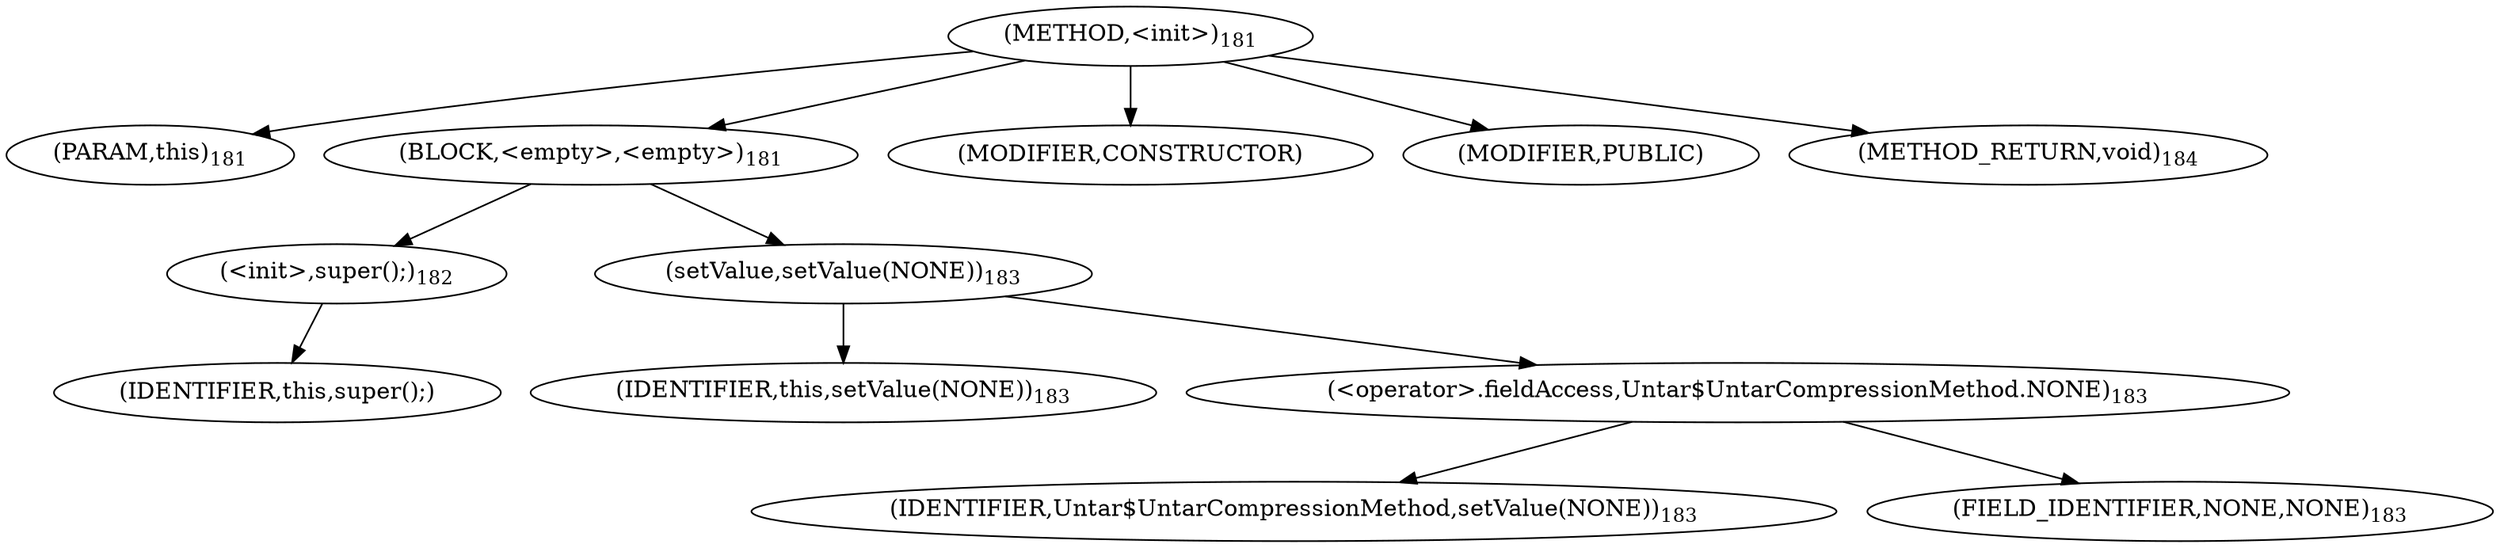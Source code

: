 digraph "&lt;init&gt;" {  
"176" [label = <(METHOD,&lt;init&gt;)<SUB>181</SUB>> ]
"14" [label = <(PARAM,this)<SUB>181</SUB>> ]
"177" [label = <(BLOCK,&lt;empty&gt;,&lt;empty&gt;)<SUB>181</SUB>> ]
"178" [label = <(&lt;init&gt;,super();)<SUB>182</SUB>> ]
"13" [label = <(IDENTIFIER,this,super();)> ]
"179" [label = <(setValue,setValue(NONE))<SUB>183</SUB>> ]
"15" [label = <(IDENTIFIER,this,setValue(NONE))<SUB>183</SUB>> ]
"180" [label = <(&lt;operator&gt;.fieldAccess,Untar$UntarCompressionMethod.NONE)<SUB>183</SUB>> ]
"181" [label = <(IDENTIFIER,Untar$UntarCompressionMethod,setValue(NONE))<SUB>183</SUB>> ]
"182" [label = <(FIELD_IDENTIFIER,NONE,NONE)<SUB>183</SUB>> ]
"183" [label = <(MODIFIER,CONSTRUCTOR)> ]
"184" [label = <(MODIFIER,PUBLIC)> ]
"185" [label = <(METHOD_RETURN,void)<SUB>184</SUB>> ]
  "176" -> "14" 
  "176" -> "177" 
  "176" -> "183" 
  "176" -> "184" 
  "176" -> "185" 
  "177" -> "178" 
  "177" -> "179" 
  "178" -> "13" 
  "179" -> "15" 
  "179" -> "180" 
  "180" -> "181" 
  "180" -> "182" 
}
